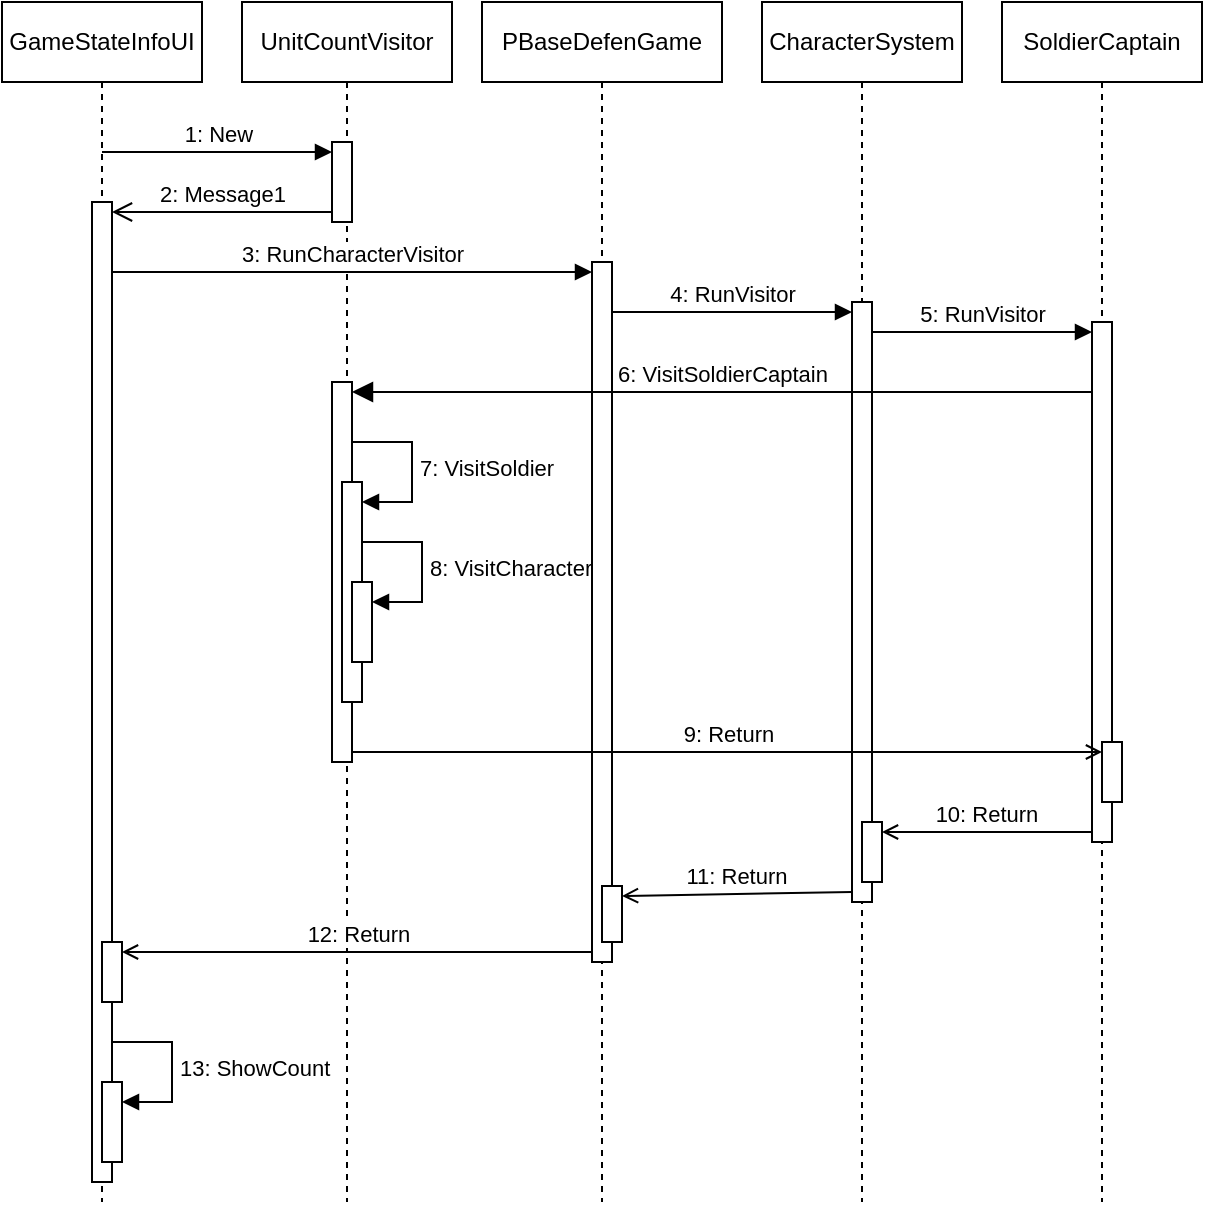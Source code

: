 <mxfile version="22.1.11" type="device">
  <diagram name="第 1 页" id="3XHzoXNPEqUUg4LmMVM3">
    <mxGraphModel dx="1434" dy="844" grid="1" gridSize="10" guides="1" tooltips="1" connect="1" arrows="1" fold="1" page="1" pageScale="1" pageWidth="827" pageHeight="1169" math="0" shadow="0">
      <root>
        <mxCell id="0" />
        <mxCell id="1" parent="0" />
        <mxCell id="covPFfoZ6uyWDQUV8K9O-1" value="GameStateInfoUI" style="shape=umlLifeline;perimeter=lifelinePerimeter;whiteSpace=wrap;html=1;container=1;dropTarget=0;collapsible=0;recursiveResize=0;outlineConnect=0;portConstraint=eastwest;newEdgeStyle={&quot;curved&quot;:0,&quot;rounded&quot;:0};" vertex="1" parent="1">
          <mxGeometry y="240" width="100" height="600" as="geometry" />
        </mxCell>
        <mxCell id="covPFfoZ6uyWDQUV8K9O-9" value="" style="html=1;points=[[0,0,0,0,5],[0,1,0,0,-5],[1,0,0,0,5],[1,1,0,0,-5]];perimeter=orthogonalPerimeter;outlineConnect=0;targetShapes=umlLifeline;portConstraint=eastwest;newEdgeStyle={&quot;curved&quot;:0,&quot;rounded&quot;:0};" vertex="1" parent="covPFfoZ6uyWDQUV8K9O-1">
          <mxGeometry x="45" y="100" width="10" height="490" as="geometry" />
        </mxCell>
        <mxCell id="covPFfoZ6uyWDQUV8K9O-41" value="" style="html=1;points=[[0,0,0,0,5],[0,1,0,0,-5],[1,0,0,0,5],[1,1,0,0,-5]];perimeter=orthogonalPerimeter;outlineConnect=0;targetShapes=umlLifeline;portConstraint=eastwest;newEdgeStyle={&quot;curved&quot;:0,&quot;rounded&quot;:0};" vertex="1" parent="covPFfoZ6uyWDQUV8K9O-1">
          <mxGeometry x="50" y="470" width="10" height="30" as="geometry" />
        </mxCell>
        <mxCell id="covPFfoZ6uyWDQUV8K9O-46" value="" style="html=1;points=[[0,0,0,0,5],[0,1,0,0,-5],[1,0,0,0,5],[1,1,0,0,-5]];perimeter=orthogonalPerimeter;outlineConnect=0;targetShapes=umlLifeline;portConstraint=eastwest;newEdgeStyle={&quot;curved&quot;:0,&quot;rounded&quot;:0};" vertex="1" parent="covPFfoZ6uyWDQUV8K9O-1">
          <mxGeometry x="50" y="540" width="10" height="40" as="geometry" />
        </mxCell>
        <mxCell id="covPFfoZ6uyWDQUV8K9O-47" value="13: ShowCount" style="html=1;align=left;spacingLeft=2;endArrow=block;rounded=0;edgeStyle=orthogonalEdgeStyle;curved=0;rounded=0;" edge="1" target="covPFfoZ6uyWDQUV8K9O-46" parent="covPFfoZ6uyWDQUV8K9O-1">
          <mxGeometry relative="1" as="geometry">
            <mxPoint x="55" y="520" as="sourcePoint" />
            <Array as="points">
              <mxPoint x="85" y="550" />
            </Array>
          </mxGeometry>
        </mxCell>
        <mxCell id="covPFfoZ6uyWDQUV8K9O-2" value="UnitCountVisitor" style="shape=umlLifeline;perimeter=lifelinePerimeter;whiteSpace=wrap;html=1;container=1;dropTarget=0;collapsible=0;recursiveResize=0;outlineConnect=0;portConstraint=eastwest;newEdgeStyle={&quot;curved&quot;:0,&quot;rounded&quot;:0};" vertex="1" parent="1">
          <mxGeometry x="120" y="240" width="105" height="600" as="geometry" />
        </mxCell>
        <mxCell id="covPFfoZ6uyWDQUV8K9O-6" value="" style="html=1;points=[[0,0,0,0,5],[0,1,0,0,-5],[1,0,0,0,5],[1,1,0,0,-5]];perimeter=orthogonalPerimeter;outlineConnect=0;targetShapes=umlLifeline;portConstraint=eastwest;newEdgeStyle={&quot;curved&quot;:0,&quot;rounded&quot;:0};" vertex="1" parent="covPFfoZ6uyWDQUV8K9O-2">
          <mxGeometry x="45" y="70" width="10" height="40" as="geometry" />
        </mxCell>
        <mxCell id="covPFfoZ6uyWDQUV8K9O-20" value="" style="html=1;points=[[0,0,0,0,5],[0,1,0,0,-5],[1,0,0,0,5],[1,1,0,0,-5]];perimeter=orthogonalPerimeter;outlineConnect=0;targetShapes=umlLifeline;portConstraint=eastwest;newEdgeStyle={&quot;curved&quot;:0,&quot;rounded&quot;:0};" vertex="1" parent="covPFfoZ6uyWDQUV8K9O-2">
          <mxGeometry x="45" y="190" width="10" height="190" as="geometry" />
        </mxCell>
        <mxCell id="covPFfoZ6uyWDQUV8K9O-24" value="" style="html=1;points=[[0,0,0,0,5],[0,1,0,0,-5],[1,0,0,0,5],[1,1,0,0,-5]];perimeter=orthogonalPerimeter;outlineConnect=0;targetShapes=umlLifeline;portConstraint=eastwest;newEdgeStyle={&quot;curved&quot;:0,&quot;rounded&quot;:0};" vertex="1" parent="covPFfoZ6uyWDQUV8K9O-2">
          <mxGeometry x="50" y="240" width="10" height="110" as="geometry" />
        </mxCell>
        <mxCell id="covPFfoZ6uyWDQUV8K9O-25" value="7: VisitSoldier" style="html=1;align=left;spacingLeft=2;endArrow=block;rounded=0;edgeStyle=orthogonalEdgeStyle;curved=0;rounded=0;" edge="1" target="covPFfoZ6uyWDQUV8K9O-24" parent="covPFfoZ6uyWDQUV8K9O-2">
          <mxGeometry relative="1" as="geometry">
            <mxPoint x="55" y="220" as="sourcePoint" />
            <Array as="points">
              <mxPoint x="85" y="250" />
            </Array>
          </mxGeometry>
        </mxCell>
        <mxCell id="covPFfoZ6uyWDQUV8K9O-26" value="" style="html=1;points=[[0,0,0,0,5],[0,1,0,0,-5],[1,0,0,0,5],[1,1,0,0,-5]];perimeter=orthogonalPerimeter;outlineConnect=0;targetShapes=umlLifeline;portConstraint=eastwest;newEdgeStyle={&quot;curved&quot;:0,&quot;rounded&quot;:0};" vertex="1" parent="covPFfoZ6uyWDQUV8K9O-2">
          <mxGeometry x="55" y="290" width="10" height="40" as="geometry" />
        </mxCell>
        <mxCell id="covPFfoZ6uyWDQUV8K9O-27" value="8: VisitCharacter" style="html=1;align=left;spacingLeft=2;endArrow=block;rounded=0;edgeStyle=orthogonalEdgeStyle;curved=0;rounded=0;" edge="1" target="covPFfoZ6uyWDQUV8K9O-26" parent="covPFfoZ6uyWDQUV8K9O-2">
          <mxGeometry relative="1" as="geometry">
            <mxPoint x="60" y="270" as="sourcePoint" />
            <Array as="points">
              <mxPoint x="90" y="300" />
            </Array>
          </mxGeometry>
        </mxCell>
        <mxCell id="covPFfoZ6uyWDQUV8K9O-3" value="PBaseDefenGame" style="shape=umlLifeline;perimeter=lifelinePerimeter;whiteSpace=wrap;html=1;container=1;dropTarget=0;collapsible=0;recursiveResize=0;outlineConnect=0;portConstraint=eastwest;newEdgeStyle={&quot;curved&quot;:0,&quot;rounded&quot;:0};" vertex="1" parent="1">
          <mxGeometry x="240" y="240" width="120" height="600" as="geometry" />
        </mxCell>
        <mxCell id="covPFfoZ6uyWDQUV8K9O-11" value="" style="html=1;points=[[0,0,0,0,5],[0,1,0,0,-5],[1,0,0,0,5],[1,1,0,0,-5]];perimeter=orthogonalPerimeter;outlineConnect=0;targetShapes=umlLifeline;portConstraint=eastwest;newEdgeStyle={&quot;curved&quot;:0,&quot;rounded&quot;:0};" vertex="1" parent="covPFfoZ6uyWDQUV8K9O-3">
          <mxGeometry x="55" y="130" width="10" height="350" as="geometry" />
        </mxCell>
        <mxCell id="covPFfoZ6uyWDQUV8K9O-38" value="" style="html=1;points=[[0,0,0,0,5],[0,1,0,0,-5],[1,0,0,0,5],[1,1,0,0,-5]];perimeter=orthogonalPerimeter;outlineConnect=0;targetShapes=umlLifeline;portConstraint=eastwest;newEdgeStyle={&quot;curved&quot;:0,&quot;rounded&quot;:0};" vertex="1" parent="covPFfoZ6uyWDQUV8K9O-3">
          <mxGeometry x="60" y="442" width="10" height="28" as="geometry" />
        </mxCell>
        <mxCell id="covPFfoZ6uyWDQUV8K9O-4" value="CharacterSystem" style="shape=umlLifeline;perimeter=lifelinePerimeter;whiteSpace=wrap;html=1;container=1;dropTarget=0;collapsible=0;recursiveResize=0;outlineConnect=0;portConstraint=eastwest;newEdgeStyle={&quot;curved&quot;:0,&quot;rounded&quot;:0};" vertex="1" parent="1">
          <mxGeometry x="380" y="240" width="100" height="600" as="geometry" />
        </mxCell>
        <mxCell id="covPFfoZ6uyWDQUV8K9O-13" value="" style="html=1;points=[[0,0,0,0,5],[0,1,0,0,-5],[1,0,0,0,5],[1,1,0,0,-5]];perimeter=orthogonalPerimeter;outlineConnect=0;targetShapes=umlLifeline;portConstraint=eastwest;newEdgeStyle={&quot;curved&quot;:0,&quot;rounded&quot;:0};" vertex="1" parent="covPFfoZ6uyWDQUV8K9O-4">
          <mxGeometry x="45" y="150" width="10" height="300" as="geometry" />
        </mxCell>
        <mxCell id="covPFfoZ6uyWDQUV8K9O-35" value="" style="html=1;points=[[0,0,0,0,5],[0,1,0,0,-5],[1,0,0,0,5],[1,1,0,0,-5]];perimeter=orthogonalPerimeter;outlineConnect=0;targetShapes=umlLifeline;portConstraint=eastwest;newEdgeStyle={&quot;curved&quot;:0,&quot;rounded&quot;:0};" vertex="1" parent="covPFfoZ6uyWDQUV8K9O-4">
          <mxGeometry x="50" y="410" width="10" height="30" as="geometry" />
        </mxCell>
        <mxCell id="covPFfoZ6uyWDQUV8K9O-5" value="SoldierCaptain" style="shape=umlLifeline;perimeter=lifelinePerimeter;whiteSpace=wrap;html=1;container=1;dropTarget=0;collapsible=0;recursiveResize=0;outlineConnect=0;portConstraint=eastwest;newEdgeStyle={&quot;curved&quot;:0,&quot;rounded&quot;:0};" vertex="1" parent="1">
          <mxGeometry x="500" y="240" width="100" height="600" as="geometry" />
        </mxCell>
        <mxCell id="covPFfoZ6uyWDQUV8K9O-18" value="" style="html=1;points=[[0,0,0,0,5],[0,1,0,0,-5],[1,0,0,0,5],[1,1,0,0,-5]];perimeter=orthogonalPerimeter;outlineConnect=0;targetShapes=umlLifeline;portConstraint=eastwest;newEdgeStyle={&quot;curved&quot;:0,&quot;rounded&quot;:0};" vertex="1" parent="covPFfoZ6uyWDQUV8K9O-5">
          <mxGeometry x="45" y="160" width="10" height="260" as="geometry" />
        </mxCell>
        <mxCell id="covPFfoZ6uyWDQUV8K9O-30" value="" style="html=1;points=[[0,0,0,0,5],[0,1,0,0,-5],[1,0,0,0,5],[1,1,0,0,-5]];perimeter=orthogonalPerimeter;outlineConnect=0;targetShapes=umlLifeline;portConstraint=eastwest;newEdgeStyle={&quot;curved&quot;:0,&quot;rounded&quot;:0};" vertex="1" parent="covPFfoZ6uyWDQUV8K9O-5">
          <mxGeometry x="50" y="370" width="10" height="30" as="geometry" />
        </mxCell>
        <mxCell id="covPFfoZ6uyWDQUV8K9O-7" value="1: New" style="html=1;verticalAlign=bottom;endArrow=block;curved=0;rounded=0;entryX=0;entryY=0;entryDx=0;entryDy=5;" edge="1" target="covPFfoZ6uyWDQUV8K9O-6" parent="1" source="covPFfoZ6uyWDQUV8K9O-1">
          <mxGeometry relative="1" as="geometry">
            <mxPoint x="95" y="315" as="sourcePoint" />
          </mxGeometry>
        </mxCell>
        <mxCell id="covPFfoZ6uyWDQUV8K9O-8" value="2: Message1" style="html=1;verticalAlign=bottom;endArrow=open;endSize=8;curved=0;rounded=0;exitX=0;exitY=1;exitDx=0;exitDy=-5;endFill=0;" edge="1" source="covPFfoZ6uyWDQUV8K9O-6" parent="1" target="covPFfoZ6uyWDQUV8K9O-9">
          <mxGeometry relative="1" as="geometry">
            <mxPoint x="110" y="400" as="targetPoint" />
          </mxGeometry>
        </mxCell>
        <mxCell id="covPFfoZ6uyWDQUV8K9O-12" value="3: RunCharacterVisitor" style="html=1;verticalAlign=bottom;startArrow=none;endArrow=block;startSize=8;curved=0;rounded=0;entryX=0;entryY=0;entryDx=0;entryDy=5;startFill=0;" edge="1" target="covPFfoZ6uyWDQUV8K9O-11" parent="1" source="covPFfoZ6uyWDQUV8K9O-9">
          <mxGeometry relative="1" as="geometry">
            <mxPoint x="225" y="375" as="sourcePoint" />
          </mxGeometry>
        </mxCell>
        <mxCell id="covPFfoZ6uyWDQUV8K9O-14" value="4: RunVisitor" style="html=1;verticalAlign=bottom;startArrow=none;endArrow=block;startSize=8;curved=0;rounded=0;entryX=0;entryY=0;entryDx=0;entryDy=5;startFill=0;" edge="1" target="covPFfoZ6uyWDQUV8K9O-13" parent="1">
          <mxGeometry relative="1" as="geometry">
            <mxPoint x="305" y="395" as="sourcePoint" />
          </mxGeometry>
        </mxCell>
        <mxCell id="covPFfoZ6uyWDQUV8K9O-19" value="5: RunVisitor" style="html=1;verticalAlign=bottom;startArrow=none;endArrow=block;startSize=8;curved=0;rounded=0;entryX=0;entryY=0;entryDx=0;entryDy=5;startFill=0;" edge="1" target="covPFfoZ6uyWDQUV8K9O-18" parent="1" source="covPFfoZ6uyWDQUV8K9O-13">
          <mxGeometry relative="1" as="geometry">
            <mxPoint x="475" y="405" as="sourcePoint" />
          </mxGeometry>
        </mxCell>
        <mxCell id="covPFfoZ6uyWDQUV8K9O-21" value="6: VisitSoldierCaptain" style="html=1;verticalAlign=bottom;startArrow=block;startFill=1;endArrow=none;startSize=8;curved=0;rounded=0;exitX=1;exitY=0;exitDx=0;exitDy=5;exitPerimeter=0;endFill=0;" edge="1" parent="1" source="covPFfoZ6uyWDQUV8K9O-20" target="covPFfoZ6uyWDQUV8K9O-18">
          <mxGeometry width="60" relative="1" as="geometry">
            <mxPoint x="480" y="435" as="sourcePoint" />
            <mxPoint x="540" y="435" as="targetPoint" />
            <mxPoint as="offset" />
          </mxGeometry>
        </mxCell>
        <mxCell id="covPFfoZ6uyWDQUV8K9O-31" value="9: Return" style="html=1;verticalAlign=bottom;startArrow=none;endArrow=open;startSize=8;curved=0;rounded=0;entryX=0;entryY=0;entryDx=0;entryDy=5;exitX=1;exitY=1;exitDx=0;exitDy=-5;exitPerimeter=0;startFill=0;endFill=0;" edge="1" target="covPFfoZ6uyWDQUV8K9O-30" parent="1" source="covPFfoZ6uyWDQUV8K9O-20">
          <mxGeometry relative="1" as="geometry">
            <mxPoint x="480" y="615" as="sourcePoint" />
          </mxGeometry>
        </mxCell>
        <mxCell id="covPFfoZ6uyWDQUV8K9O-36" value="10: Return" style="html=1;verticalAlign=bottom;endArrow=open;curved=0;rounded=0;entryX=1;entryY=0;entryDx=0;entryDy=5;exitX=0;exitY=1;exitDx=0;exitDy=-5;exitPerimeter=0;endFill=0;" edge="1" target="covPFfoZ6uyWDQUV8K9O-35" parent="1" source="covPFfoZ6uyWDQUV8K9O-18">
          <mxGeometry x="0.009" relative="1" as="geometry">
            <mxPoint x="510" y="655" as="sourcePoint" />
            <mxPoint as="offset" />
          </mxGeometry>
        </mxCell>
        <mxCell id="covPFfoZ6uyWDQUV8K9O-39" value="11: Return" style="html=1;verticalAlign=bottom;endArrow=open;curved=0;rounded=0;entryX=1;entryY=0;entryDx=0;entryDy=5;exitX=0;exitY=1;exitDx=0;exitDy=-5;exitPerimeter=0;endFill=0;" edge="1" target="covPFfoZ6uyWDQUV8K9O-38" parent="1" source="covPFfoZ6uyWDQUV8K9O-13">
          <mxGeometry x="0.009" relative="1" as="geometry">
            <mxPoint x="380" y="687" as="sourcePoint" />
            <mxPoint as="offset" />
          </mxGeometry>
        </mxCell>
        <mxCell id="covPFfoZ6uyWDQUV8K9O-42" value="12: Return" style="html=1;verticalAlign=bottom;endArrow=open;curved=0;rounded=0;entryX=1;entryY=0;entryDx=0;entryDy=5;exitX=0;exitY=1;exitDx=0;exitDy=-5;exitPerimeter=0;endFill=0;" edge="1" target="covPFfoZ6uyWDQUV8K9O-41" parent="1" source="covPFfoZ6uyWDQUV8K9O-11">
          <mxGeometry relative="1" as="geometry">
            <mxPoint x="125" y="715" as="sourcePoint" />
          </mxGeometry>
        </mxCell>
      </root>
    </mxGraphModel>
  </diagram>
</mxfile>
